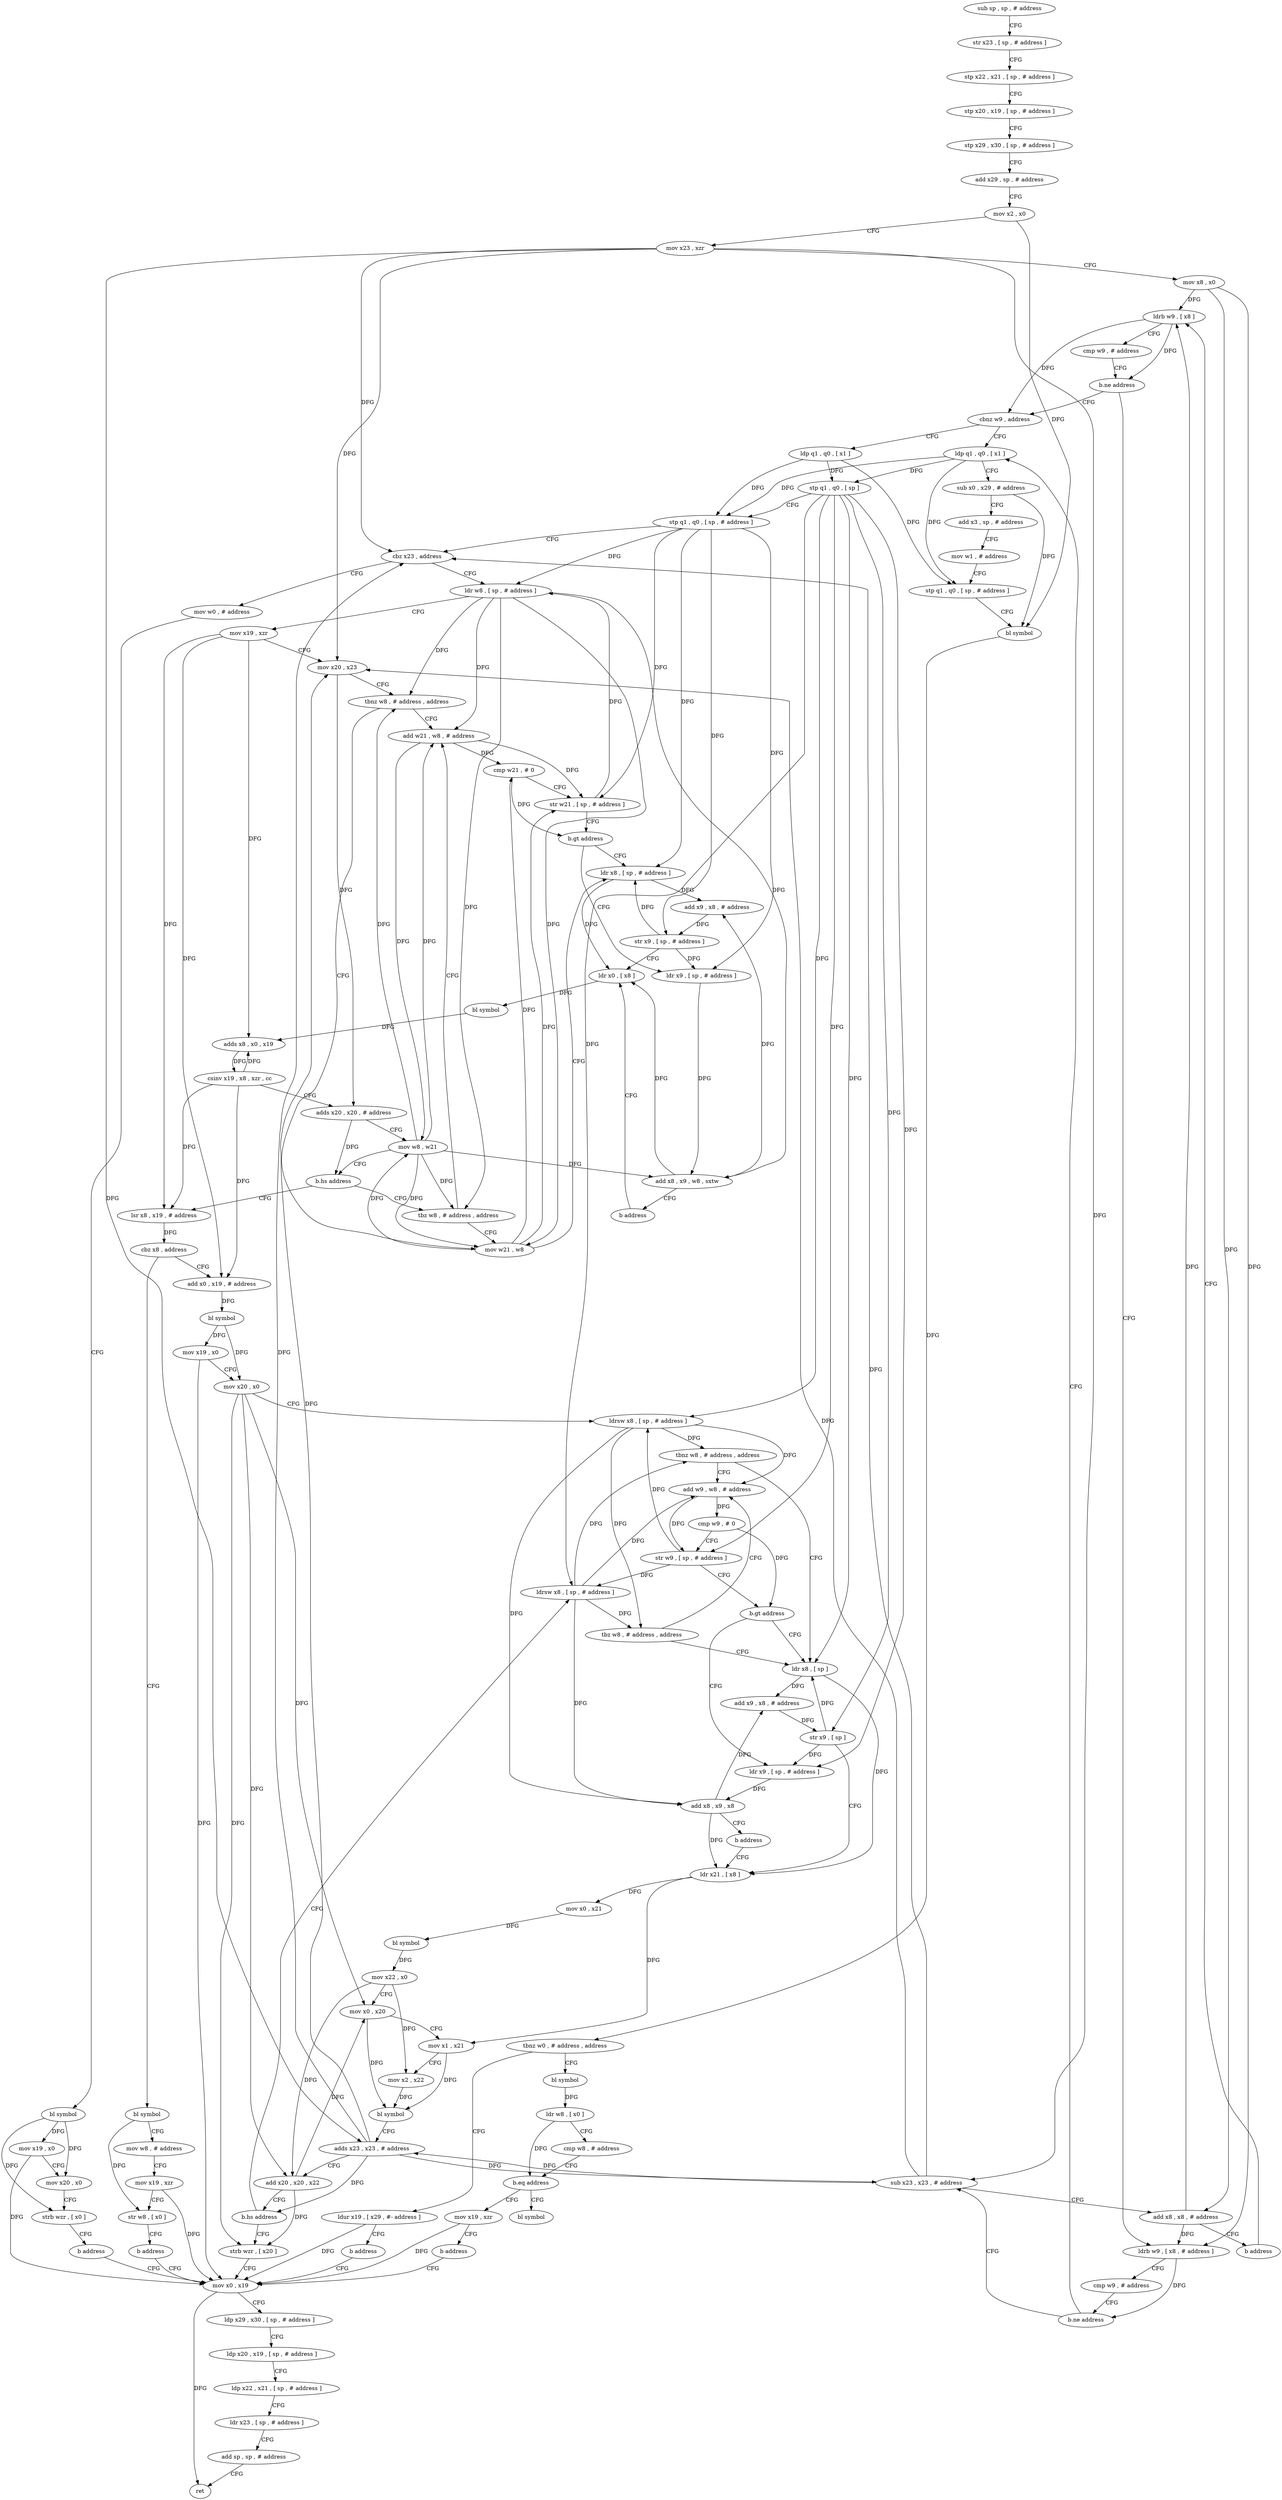 digraph "func" {
"4217504" [label = "sub sp , sp , # address" ]
"4217508" [label = "str x23 , [ sp , # address ]" ]
"4217512" [label = "stp x22 , x21 , [ sp , # address ]" ]
"4217516" [label = "stp x20 , x19 , [ sp , # address ]" ]
"4217520" [label = "stp x29 , x30 , [ sp , # address ]" ]
"4217524" [label = "add x29 , sp , # address" ]
"4217528" [label = "mov x2 , x0" ]
"4217532" [label = "mov x23 , xzr" ]
"4217536" [label = "mov x8 , x0" ]
"4217540" [label = "ldrb w9 , [ x8 ]" ]
"4217576" [label = "cbnz w9 , address" ]
"4217688" [label = "ldp q1 , q0 , [ x1 ]" ]
"4217580" [label = "ldp q1 , q0 , [ x1 ]" ]
"4217552" [label = "ldrb w9 , [ x8 , # address ]" ]
"4217556" [label = "cmp w9 , # address" ]
"4217560" [label = "b.ne address" ]
"4217564" [label = "sub x23 , x23 , # address" ]
"4217692" [label = "sub x0 , x29 , # address" ]
"4217696" [label = "add x3 , sp , # address" ]
"4217700" [label = "mov w1 , # address" ]
"4217704" [label = "stp q1 , q0 , [ sp , # address ]" ]
"4217708" [label = "bl symbol" ]
"4217712" [label = "tbnz w0 , # address , address" ]
"4217724" [label = "bl symbol" ]
"4217716" [label = "ldur x19 , [ x29 , #- address ]" ]
"4217584" [label = "stp q1 , q0 , [ sp ]" ]
"4217588" [label = "stp q1 , q0 , [ sp , # address ]" ]
"4217592" [label = "cbz x23 , address" ]
"4217776" [label = "mov w0 , # address" ]
"4217596" [label = "ldr w8 , [ sp , # address ]" ]
"4217568" [label = "add x8 , x8 , # address" ]
"4217572" [label = "b address" ]
"4217728" [label = "ldr w8 , [ x0 ]" ]
"4217732" [label = "cmp w8 , # address" ]
"4217736" [label = "b.eq address" ]
"4217948" [label = "bl symbol" ]
"4217740" [label = "mov x19 , xzr" ]
"4217720" [label = "b address" ]
"4217920" [label = "mov x0 , x19" ]
"4217780" [label = "bl symbol" ]
"4217784" [label = "mov x19 , x0" ]
"4217788" [label = "mov x20 , x0" ]
"4217792" [label = "strb wzr , [ x0 ]" ]
"4217796" [label = "b address" ]
"4217600" [label = "mov x19 , xzr" ]
"4217604" [label = "mov x20 , x23" ]
"4217608" [label = "tbnz w8 , # address , address" ]
"4217660" [label = "add w21 , w8 , # address" ]
"4217612" [label = "mov w21 , w8" ]
"4217544" [label = "cmp w9 , # address" ]
"4217548" [label = "b.ne address" ]
"4217744" [label = "b address" ]
"4217924" [label = "ldp x29 , x30 , [ sp , # address ]" ]
"4217928" [label = "ldp x20 , x19 , [ sp , # address ]" ]
"4217932" [label = "ldp x22 , x21 , [ sp , # address ]" ]
"4217936" [label = "ldr x23 , [ sp , # address ]" ]
"4217940" [label = "add sp , sp , # address" ]
"4217944" [label = "ret" ]
"4217664" [label = "cmp w21 , # 0" ]
"4217668" [label = "str w21 , [ sp , # address ]" ]
"4217672" [label = "b.gt address" ]
"4217616" [label = "ldr x8 , [ sp , # address ]" ]
"4217676" [label = "ldr x9 , [ sp , # address ]" ]
"4217620" [label = "add x9 , x8 , # address" ]
"4217624" [label = "str x9 , [ sp , # address ]" ]
"4217628" [label = "ldr x0 , [ x8 ]" ]
"4217680" [label = "add x8 , x9 , w8 , sxtw" ]
"4217684" [label = "b address" ]
"4217748" [label = "lsr x8 , x19 , # address" ]
"4217752" [label = "cbz x8 , address" ]
"4217800" [label = "add x0 , x19 , # address" ]
"4217756" [label = "bl symbol" ]
"4217656" [label = "tbz w8 , # address , address" ]
"4217632" [label = "bl symbol" ]
"4217636" [label = "adds x8 , x0 , x19" ]
"4217640" [label = "csinv x19 , x8 , xzr , cc" ]
"4217644" [label = "adds x20 , x20 , # address" ]
"4217648" [label = "mov w8 , w21" ]
"4217652" [label = "b.hs address" ]
"4217804" [label = "bl symbol" ]
"4217808" [label = "mov x19 , x0" ]
"4217812" [label = "mov x20 , x0" ]
"4217816" [label = "ldrsw x8 , [ sp , # address ]" ]
"4217820" [label = "tbnz w8 , # address , address" ]
"4217888" [label = "add w9 , w8 , # address" ]
"4217824" [label = "ldr x8 , [ sp ]" ]
"4217760" [label = "mov w8 , # address" ]
"4217764" [label = "mov x19 , xzr" ]
"4217768" [label = "str w8 , [ x0 ]" ]
"4217772" [label = "b address" ]
"4217892" [label = "cmp w9 , # 0" ]
"4217896" [label = "str w9 , [ sp , # address ]" ]
"4217900" [label = "b.gt address" ]
"4217904" [label = "ldr x9 , [ sp , # address ]" ]
"4217828" [label = "add x9 , x8 , # address" ]
"4217832" [label = "str x9 , [ sp ]" ]
"4217836" [label = "ldr x21 , [ x8 ]" ]
"4217908" [label = "add x8 , x9 , x8" ]
"4217912" [label = "b address" ]
"4217916" [label = "strb wzr , [ x20 ]" ]
"4217880" [label = "ldrsw x8 , [ sp , # address ]" ]
"4217884" [label = "tbz w8 , # address , address" ]
"4217840" [label = "mov x0 , x21" ]
"4217844" [label = "bl symbol" ]
"4217848" [label = "mov x22 , x0" ]
"4217852" [label = "mov x0 , x20" ]
"4217856" [label = "mov x1 , x21" ]
"4217860" [label = "mov x2 , x22" ]
"4217864" [label = "bl symbol" ]
"4217868" [label = "adds x23 , x23 , # address" ]
"4217872" [label = "add x20 , x20 , x22" ]
"4217876" [label = "b.hs address" ]
"4217504" -> "4217508" [ label = "CFG" ]
"4217508" -> "4217512" [ label = "CFG" ]
"4217512" -> "4217516" [ label = "CFG" ]
"4217516" -> "4217520" [ label = "CFG" ]
"4217520" -> "4217524" [ label = "CFG" ]
"4217524" -> "4217528" [ label = "CFG" ]
"4217528" -> "4217532" [ label = "CFG" ]
"4217528" -> "4217708" [ label = "DFG" ]
"4217532" -> "4217536" [ label = "CFG" ]
"4217532" -> "4217592" [ label = "DFG" ]
"4217532" -> "4217564" [ label = "DFG" ]
"4217532" -> "4217604" [ label = "DFG" ]
"4217532" -> "4217868" [ label = "DFG" ]
"4217536" -> "4217540" [ label = "DFG" ]
"4217536" -> "4217552" [ label = "DFG" ]
"4217536" -> "4217568" [ label = "DFG" ]
"4217540" -> "4217544" [ label = "CFG" ]
"4217540" -> "4217548" [ label = "DFG" ]
"4217540" -> "4217576" [ label = "DFG" ]
"4217576" -> "4217688" [ label = "CFG" ]
"4217576" -> "4217580" [ label = "CFG" ]
"4217688" -> "4217692" [ label = "CFG" ]
"4217688" -> "4217704" [ label = "DFG" ]
"4217688" -> "4217584" [ label = "DFG" ]
"4217688" -> "4217588" [ label = "DFG" ]
"4217580" -> "4217584" [ label = "DFG" ]
"4217580" -> "4217704" [ label = "DFG" ]
"4217580" -> "4217588" [ label = "DFG" ]
"4217552" -> "4217556" [ label = "CFG" ]
"4217552" -> "4217560" [ label = "DFG" ]
"4217556" -> "4217560" [ label = "CFG" ]
"4217560" -> "4217688" [ label = "CFG" ]
"4217560" -> "4217564" [ label = "CFG" ]
"4217564" -> "4217568" [ label = "CFG" ]
"4217564" -> "4217592" [ label = "DFG" ]
"4217564" -> "4217604" [ label = "DFG" ]
"4217564" -> "4217868" [ label = "DFG" ]
"4217692" -> "4217696" [ label = "CFG" ]
"4217692" -> "4217708" [ label = "DFG" ]
"4217696" -> "4217700" [ label = "CFG" ]
"4217700" -> "4217704" [ label = "CFG" ]
"4217704" -> "4217708" [ label = "CFG" ]
"4217708" -> "4217712" [ label = "DFG" ]
"4217712" -> "4217724" [ label = "CFG" ]
"4217712" -> "4217716" [ label = "CFG" ]
"4217724" -> "4217728" [ label = "DFG" ]
"4217716" -> "4217720" [ label = "CFG" ]
"4217716" -> "4217920" [ label = "DFG" ]
"4217584" -> "4217588" [ label = "CFG" ]
"4217584" -> "4217824" [ label = "DFG" ]
"4217584" -> "4217832" [ label = "DFG" ]
"4217584" -> "4217904" [ label = "DFG" ]
"4217584" -> "4217816" [ label = "DFG" ]
"4217584" -> "4217896" [ label = "DFG" ]
"4217584" -> "4217880" [ label = "DFG" ]
"4217588" -> "4217592" [ label = "CFG" ]
"4217588" -> "4217616" [ label = "DFG" ]
"4217588" -> "4217624" [ label = "DFG" ]
"4217588" -> "4217676" [ label = "DFG" ]
"4217588" -> "4217596" [ label = "DFG" ]
"4217588" -> "4217668" [ label = "DFG" ]
"4217592" -> "4217776" [ label = "CFG" ]
"4217592" -> "4217596" [ label = "CFG" ]
"4217776" -> "4217780" [ label = "CFG" ]
"4217596" -> "4217600" [ label = "CFG" ]
"4217596" -> "4217608" [ label = "DFG" ]
"4217596" -> "4217660" [ label = "DFG" ]
"4217596" -> "4217612" [ label = "DFG" ]
"4217596" -> "4217680" [ label = "DFG" ]
"4217596" -> "4217656" [ label = "DFG" ]
"4217568" -> "4217572" [ label = "CFG" ]
"4217568" -> "4217540" [ label = "DFG" ]
"4217568" -> "4217552" [ label = "DFG" ]
"4217572" -> "4217540" [ label = "CFG" ]
"4217728" -> "4217732" [ label = "CFG" ]
"4217728" -> "4217736" [ label = "DFG" ]
"4217732" -> "4217736" [ label = "CFG" ]
"4217736" -> "4217948" [ label = "CFG" ]
"4217736" -> "4217740" [ label = "CFG" ]
"4217740" -> "4217744" [ label = "CFG" ]
"4217740" -> "4217920" [ label = "DFG" ]
"4217720" -> "4217920" [ label = "CFG" ]
"4217920" -> "4217924" [ label = "CFG" ]
"4217920" -> "4217944" [ label = "DFG" ]
"4217780" -> "4217784" [ label = "DFG" ]
"4217780" -> "4217788" [ label = "DFG" ]
"4217780" -> "4217792" [ label = "DFG" ]
"4217784" -> "4217788" [ label = "CFG" ]
"4217784" -> "4217920" [ label = "DFG" ]
"4217788" -> "4217792" [ label = "CFG" ]
"4217792" -> "4217796" [ label = "CFG" ]
"4217796" -> "4217920" [ label = "CFG" ]
"4217600" -> "4217604" [ label = "CFG" ]
"4217600" -> "4217636" [ label = "DFG" ]
"4217600" -> "4217748" [ label = "DFG" ]
"4217600" -> "4217800" [ label = "DFG" ]
"4217604" -> "4217608" [ label = "CFG" ]
"4217604" -> "4217644" [ label = "DFG" ]
"4217608" -> "4217660" [ label = "CFG" ]
"4217608" -> "4217612" [ label = "CFG" ]
"4217660" -> "4217664" [ label = "DFG" ]
"4217660" -> "4217668" [ label = "DFG" ]
"4217660" -> "4217648" [ label = "DFG" ]
"4217612" -> "4217616" [ label = "CFG" ]
"4217612" -> "4217664" [ label = "DFG" ]
"4217612" -> "4217668" [ label = "DFG" ]
"4217612" -> "4217648" [ label = "DFG" ]
"4217544" -> "4217548" [ label = "CFG" ]
"4217548" -> "4217576" [ label = "CFG" ]
"4217548" -> "4217552" [ label = "CFG" ]
"4217744" -> "4217920" [ label = "CFG" ]
"4217924" -> "4217928" [ label = "CFG" ]
"4217928" -> "4217932" [ label = "CFG" ]
"4217932" -> "4217936" [ label = "CFG" ]
"4217936" -> "4217940" [ label = "CFG" ]
"4217940" -> "4217944" [ label = "CFG" ]
"4217664" -> "4217668" [ label = "CFG" ]
"4217664" -> "4217672" [ label = "DFG" ]
"4217668" -> "4217672" [ label = "CFG" ]
"4217668" -> "4217596" [ label = "DFG" ]
"4217672" -> "4217616" [ label = "CFG" ]
"4217672" -> "4217676" [ label = "CFG" ]
"4217616" -> "4217620" [ label = "DFG" ]
"4217616" -> "4217628" [ label = "DFG" ]
"4217676" -> "4217680" [ label = "DFG" ]
"4217620" -> "4217624" [ label = "DFG" ]
"4217624" -> "4217628" [ label = "CFG" ]
"4217624" -> "4217616" [ label = "DFG" ]
"4217624" -> "4217676" [ label = "DFG" ]
"4217628" -> "4217632" [ label = "DFG" ]
"4217680" -> "4217684" [ label = "CFG" ]
"4217680" -> "4217620" [ label = "DFG" ]
"4217680" -> "4217628" [ label = "DFG" ]
"4217684" -> "4217628" [ label = "CFG" ]
"4217748" -> "4217752" [ label = "DFG" ]
"4217752" -> "4217800" [ label = "CFG" ]
"4217752" -> "4217756" [ label = "CFG" ]
"4217800" -> "4217804" [ label = "DFG" ]
"4217756" -> "4217760" [ label = "CFG" ]
"4217756" -> "4217768" [ label = "DFG" ]
"4217656" -> "4217612" [ label = "CFG" ]
"4217656" -> "4217660" [ label = "CFG" ]
"4217632" -> "4217636" [ label = "DFG" ]
"4217636" -> "4217640" [ label = "DFG" ]
"4217640" -> "4217644" [ label = "CFG" ]
"4217640" -> "4217636" [ label = "DFG" ]
"4217640" -> "4217748" [ label = "DFG" ]
"4217640" -> "4217800" [ label = "DFG" ]
"4217644" -> "4217648" [ label = "CFG" ]
"4217644" -> "4217652" [ label = "DFG" ]
"4217648" -> "4217652" [ label = "CFG" ]
"4217648" -> "4217608" [ label = "DFG" ]
"4217648" -> "4217660" [ label = "DFG" ]
"4217648" -> "4217612" [ label = "DFG" ]
"4217648" -> "4217680" [ label = "DFG" ]
"4217648" -> "4217656" [ label = "DFG" ]
"4217652" -> "4217748" [ label = "CFG" ]
"4217652" -> "4217656" [ label = "CFG" ]
"4217804" -> "4217808" [ label = "DFG" ]
"4217804" -> "4217812" [ label = "DFG" ]
"4217808" -> "4217812" [ label = "CFG" ]
"4217808" -> "4217920" [ label = "DFG" ]
"4217812" -> "4217816" [ label = "CFG" ]
"4217812" -> "4217852" [ label = "DFG" ]
"4217812" -> "4217872" [ label = "DFG" ]
"4217812" -> "4217916" [ label = "DFG" ]
"4217816" -> "4217820" [ label = "DFG" ]
"4217816" -> "4217888" [ label = "DFG" ]
"4217816" -> "4217908" [ label = "DFG" ]
"4217816" -> "4217884" [ label = "DFG" ]
"4217820" -> "4217888" [ label = "CFG" ]
"4217820" -> "4217824" [ label = "CFG" ]
"4217888" -> "4217892" [ label = "DFG" ]
"4217888" -> "4217896" [ label = "DFG" ]
"4217824" -> "4217828" [ label = "DFG" ]
"4217824" -> "4217836" [ label = "DFG" ]
"4217760" -> "4217764" [ label = "CFG" ]
"4217764" -> "4217768" [ label = "CFG" ]
"4217764" -> "4217920" [ label = "DFG" ]
"4217768" -> "4217772" [ label = "CFG" ]
"4217772" -> "4217920" [ label = "CFG" ]
"4217892" -> "4217896" [ label = "CFG" ]
"4217892" -> "4217900" [ label = "DFG" ]
"4217896" -> "4217900" [ label = "CFG" ]
"4217896" -> "4217816" [ label = "DFG" ]
"4217896" -> "4217880" [ label = "DFG" ]
"4217900" -> "4217824" [ label = "CFG" ]
"4217900" -> "4217904" [ label = "CFG" ]
"4217904" -> "4217908" [ label = "DFG" ]
"4217828" -> "4217832" [ label = "DFG" ]
"4217832" -> "4217836" [ label = "CFG" ]
"4217832" -> "4217824" [ label = "DFG" ]
"4217832" -> "4217904" [ label = "DFG" ]
"4217836" -> "4217840" [ label = "DFG" ]
"4217836" -> "4217856" [ label = "DFG" ]
"4217908" -> "4217912" [ label = "CFG" ]
"4217908" -> "4217828" [ label = "DFG" ]
"4217908" -> "4217836" [ label = "DFG" ]
"4217912" -> "4217836" [ label = "CFG" ]
"4217916" -> "4217920" [ label = "CFG" ]
"4217880" -> "4217884" [ label = "DFG" ]
"4217880" -> "4217820" [ label = "DFG" ]
"4217880" -> "4217888" [ label = "DFG" ]
"4217880" -> "4217908" [ label = "DFG" ]
"4217884" -> "4217824" [ label = "CFG" ]
"4217884" -> "4217888" [ label = "CFG" ]
"4217840" -> "4217844" [ label = "DFG" ]
"4217844" -> "4217848" [ label = "DFG" ]
"4217848" -> "4217852" [ label = "CFG" ]
"4217848" -> "4217860" [ label = "DFG" ]
"4217848" -> "4217872" [ label = "DFG" ]
"4217852" -> "4217856" [ label = "CFG" ]
"4217852" -> "4217864" [ label = "DFG" ]
"4217856" -> "4217860" [ label = "CFG" ]
"4217856" -> "4217864" [ label = "DFG" ]
"4217860" -> "4217864" [ label = "DFG" ]
"4217864" -> "4217868" [ label = "CFG" ]
"4217868" -> "4217872" [ label = "CFG" ]
"4217868" -> "4217592" [ label = "DFG" ]
"4217868" -> "4217564" [ label = "DFG" ]
"4217868" -> "4217604" [ label = "DFG" ]
"4217868" -> "4217876" [ label = "DFG" ]
"4217872" -> "4217876" [ label = "CFG" ]
"4217872" -> "4217852" [ label = "DFG" ]
"4217872" -> "4217916" [ label = "DFG" ]
"4217876" -> "4217916" [ label = "CFG" ]
"4217876" -> "4217880" [ label = "CFG" ]
}
